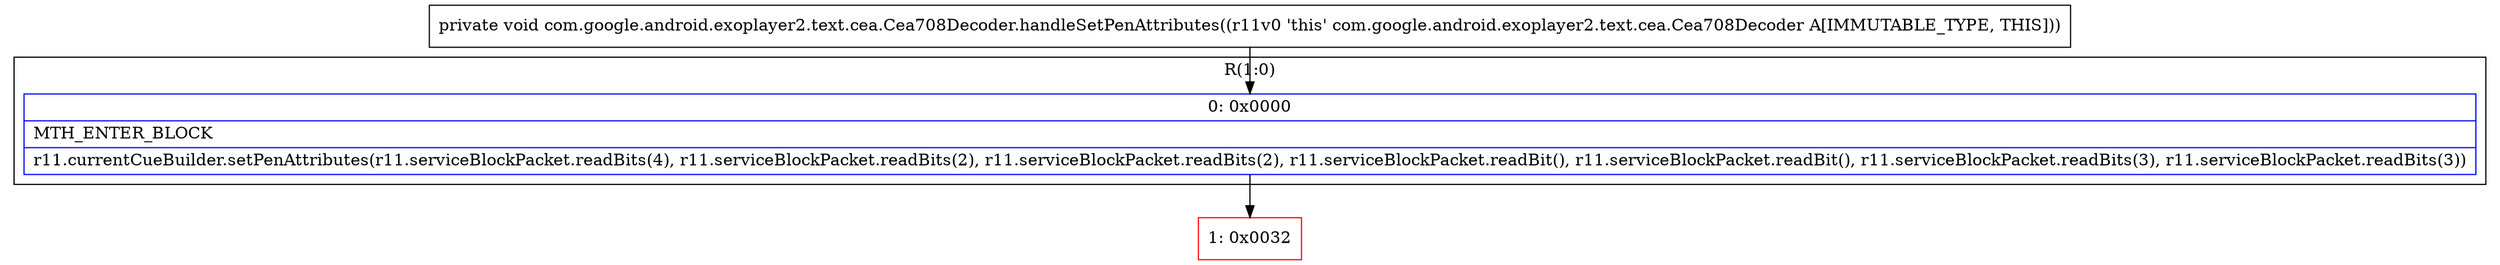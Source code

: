 digraph "CFG forcom.google.android.exoplayer2.text.cea.Cea708Decoder.handleSetPenAttributes()V" {
subgraph cluster_Region_277733130 {
label = "R(1:0)";
node [shape=record,color=blue];
Node_0 [shape=record,label="{0\:\ 0x0000|MTH_ENTER_BLOCK\l|r11.currentCueBuilder.setPenAttributes(r11.serviceBlockPacket.readBits(4), r11.serviceBlockPacket.readBits(2), r11.serviceBlockPacket.readBits(2), r11.serviceBlockPacket.readBit(), r11.serviceBlockPacket.readBit(), r11.serviceBlockPacket.readBits(3), r11.serviceBlockPacket.readBits(3))\l}"];
}
Node_1 [shape=record,color=red,label="{1\:\ 0x0032}"];
MethodNode[shape=record,label="{private void com.google.android.exoplayer2.text.cea.Cea708Decoder.handleSetPenAttributes((r11v0 'this' com.google.android.exoplayer2.text.cea.Cea708Decoder A[IMMUTABLE_TYPE, THIS])) }"];
MethodNode -> Node_0;
Node_0 -> Node_1;
}

